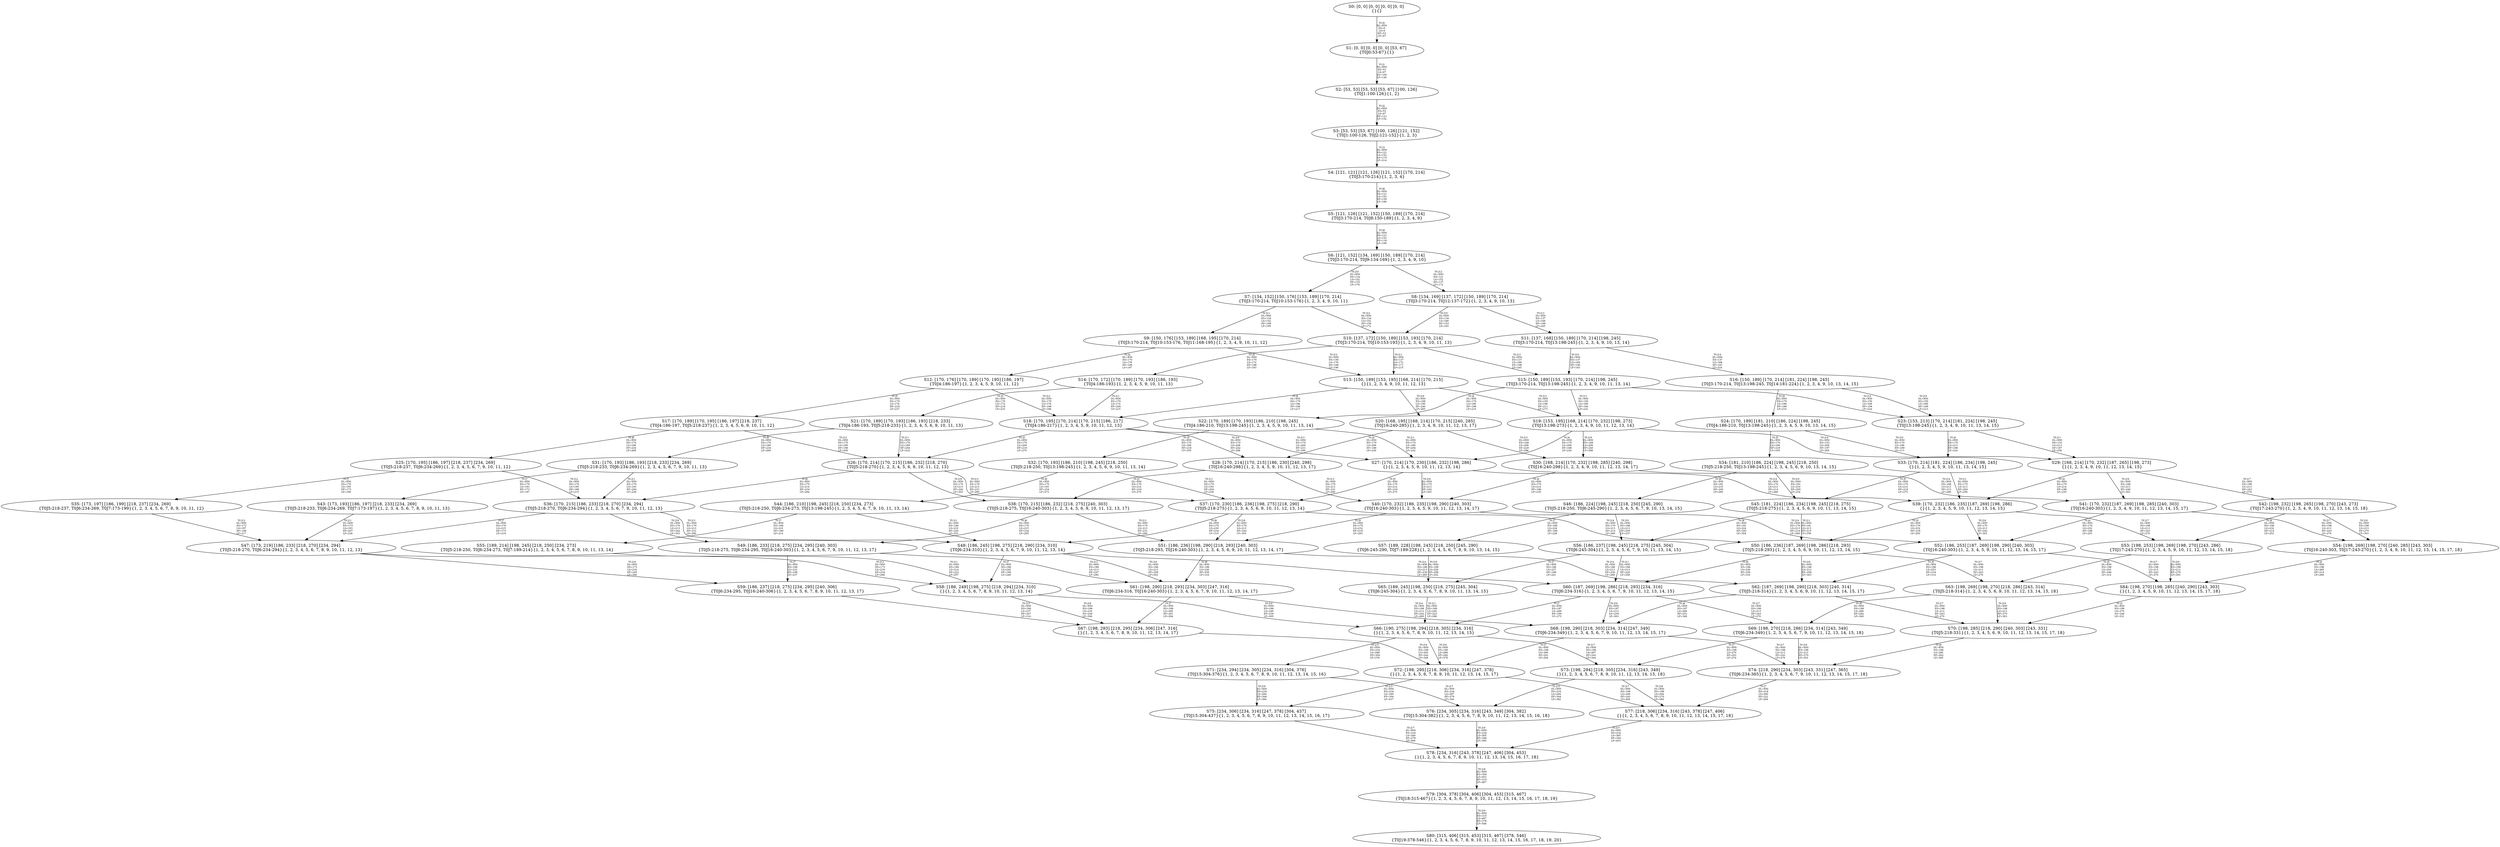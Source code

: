 digraph {
	S0[label="S0: [0, 0] [0, 0] [0, 0] [0, 0] \n{}{}"];
	S1[label="S1: [0, 0] [0, 0] [0, 0] [53, 67] \n{T0J0:53-67}{1}"];
	S2[label="S2: [53, 53] [53, 53] [53, 67] [100, 126] \n{T0J1:100-126}{1, 2}"];
	S3[label="S3: [53, 53] [53, 67] [100, 126] [121, 152] \n{T0J1:100-126, T0J2:121-152}{1, 2, 3}"];
	S4[label="S4: [121, 121] [121, 126] [121, 152] [170, 214] \n{T0J3:170-214}{1, 2, 3, 4}"];
	S5[label="S5: [121, 126] [121, 152] [150, 189] [170, 214] \n{T0J3:170-214, T0J8:150-189}{1, 2, 3, 4, 9}"];
	S6[label="S6: [121, 152] [134, 169] [150, 189] [170, 214] \n{T0J3:170-214, T0J9:134-169}{1, 2, 3, 4, 9, 10}"];
	S7[label="S7: [134, 152] [150, 176] [153, 189] [170, 214] \n{T0J3:170-214, T0J10:153-176}{1, 2, 3, 4, 9, 10, 11}"];
	S8[label="S8: [134, 169] [137, 172] [150, 189] [170, 214] \n{T0J3:170-214, T0J12:137-172}{1, 2, 3, 4, 9, 10, 13}"];
	S9[label="S9: [150, 176] [153, 189] [168, 195] [170, 214] \n{T0J3:170-214, T0J10:153-176, T0J11:168-195}{1, 2, 3, 4, 9, 10, 11, 12}"];
	S10[label="S10: [137, 172] [150, 189] [153, 193] [170, 214] \n{T0J3:170-214, T0J10:153-193}{1, 2, 3, 4, 9, 10, 11, 13}"];
	S11[label="S11: [137, 168] [150, 189] [170, 214] [198, 245] \n{T0J3:170-214, T0J13:198-245}{1, 2, 3, 4, 9, 10, 13, 14}"];
	S12[label="S12: [170, 176] [170, 189] [170, 195] [186, 197] \n{T0J4:186-197}{1, 2, 3, 4, 5, 9, 10, 11, 12}"];
	S13[label="S13: [150, 189] [153, 195] [168, 214] [170, 215] \n{}{1, 2, 3, 4, 9, 10, 11, 12, 13}"];
	S14[label="S14: [170, 172] [170, 189] [170, 193] [186, 193] \n{T0J4:186-193}{1, 2, 3, 4, 5, 9, 10, 11, 13}"];
	S15[label="S15: [150, 189] [153, 193] [170, 214] [198, 245] \n{T0J3:170-214, T0J13:198-245}{1, 2, 3, 4, 9, 10, 11, 13, 14}"];
	S16[label="S16: [150, 189] [170, 214] [181, 224] [198, 245] \n{T0J3:170-214, T0J13:198-245, T0J14:181-224}{1, 2, 3, 4, 9, 10, 13, 14, 15}"];
	S17[label="S17: [170, 189] [170, 195] [186, 197] [218, 237] \n{T0J4:186-197, T0J5:218-237}{1, 2, 3, 4, 5, 6, 9, 10, 11, 12}"];
	S18[label="S18: [170, 195] [170, 214] [170, 215] [186, 217] \n{T0J4:186-217}{1, 2, 3, 4, 5, 9, 10, 11, 12, 13}"];
	S19[label="S19: [153, 195] [168, 214] [170, 232] [198, 273] \n{T0J13:198-273}{1, 2, 3, 4, 9, 10, 11, 12, 13, 14}"];
	S20[label="S20: [168, 195] [168, 214] [170, 215] [240, 285] \n{T0J16:240-285}{1, 2, 3, 4, 9, 10, 11, 12, 13, 17}"];
	S21[label="S21: [170, 189] [170, 193] [186, 193] [218, 233] \n{T0J4:186-193, T0J5:218-233}{1, 2, 3, 4, 5, 6, 9, 10, 11, 13}"];
	S22[label="S22: [170, 189] [170, 193] [186, 210] [198, 245] \n{T0J4:186-210, T0J13:198-245}{1, 2, 3, 4, 5, 9, 10, 11, 13, 14}"];
	S23[label="S23: [153, 213] [170, 214] [181, 224] [198, 245] \n{T0J13:198-245}{1, 2, 3, 4, 9, 10, 11, 13, 14, 15}"];
	S24[label="S24: [170, 189] [181, 210] [186, 224] [198, 245] \n{T0J4:186-210, T0J13:198-245}{1, 2, 3, 4, 5, 9, 10, 13, 14, 15}"];
	S25[label="S25: [170, 195] [186, 197] [218, 237] [234, 269] \n{T0J5:218-237, T0J6:234-269}{1, 2, 3, 4, 5, 6, 7, 9, 10, 11, 12}"];
	S26[label="S26: [170, 214] [170, 215] [186, 232] [218, 270] \n{T0J5:218-270}{1, 2, 3, 4, 5, 6, 9, 10, 11, 12, 13}"];
	S27[label="S27: [170, 214] [170, 230] [186, 232] [198, 286] \n{}{1, 2, 3, 4, 5, 9, 10, 11, 12, 13, 14}"];
	S28[label="S28: [170, 214] [170, 215] [186, 230] [240, 298] \n{T0J16:240-298}{1, 2, 3, 4, 5, 9, 10, 11, 12, 13, 17}"];
	S29[label="S29: [168, 214] [170, 232] [187, 265] [198, 273] \n{}{1, 2, 3, 4, 9, 10, 11, 12, 13, 14, 15}"];
	S30[label="S30: [168, 214] [170, 232] [198, 285] [240, 298] \n{T0J16:240-298}{1, 2, 3, 4, 9, 10, 11, 12, 13, 14, 17}"];
	S31[label="S31: [170, 193] [186, 193] [218, 233] [234, 269] \n{T0J5:218-233, T0J6:234-269}{1, 2, 3, 4, 5, 6, 7, 9, 10, 11, 13}"];
	S32[label="S32: [170, 193] [186, 210] [198, 245] [218, 250] \n{T0J5:218-250, T0J13:198-245}{1, 2, 3, 4, 5, 6, 9, 10, 11, 13, 14}"];
	S33[label="S33: [170, 214] [181, 224] [186, 234] [198, 245] \n{}{1, 2, 3, 4, 5, 9, 10, 11, 13, 14, 15}"];
	S34[label="S34: [181, 210] [186, 224] [198, 245] [218, 250] \n{T0J5:218-250, T0J13:198-245}{1, 2, 3, 4, 5, 6, 9, 10, 13, 14, 15}"];
	S35[label="S35: [173, 197] [186, 199] [218, 237] [234, 269] \n{T0J5:218-237, T0J6:234-269, T0J7:173-199}{1, 2, 3, 4, 5, 6, 7, 8, 9, 10, 11, 12}"];
	S36[label="S36: [170, 215] [186, 233] [218, 270] [234, 294] \n{T0J5:218-270, T0J6:234-294}{1, 2, 3, 4, 5, 6, 7, 9, 10, 11, 12, 13}"];
	S37[label="S37: [170, 230] [186, 236] [198, 275] [218, 290] \n{T0J5:218-275}{1, 2, 3, 4, 5, 6, 9, 10, 11, 12, 13, 14}"];
	S38[label="S38: [170, 215] [186, 232] [218, 275] [240, 303] \n{T0J5:218-275, T0J16:240-303}{1, 2, 3, 4, 5, 6, 9, 10, 11, 12, 13, 17}"];
	S39[label="S39: [170, 232] [186, 235] [187, 269] [198, 286] \n{}{1, 2, 3, 4, 5, 9, 10, 11, 12, 13, 14, 15}"];
	S40[label="S40: [170, 232] [186, 235] [198, 290] [240, 303] \n{T0J16:240-303}{1, 2, 3, 4, 5, 9, 10, 11, 12, 13, 14, 17}"];
	S41[label="S41: [170, 232] [187, 269] [198, 285] [240, 303] \n{T0J16:240-303}{1, 2, 3, 4, 9, 10, 11, 12, 13, 14, 15, 17}"];
	S42[label="S42: [198, 232] [198, 265] [198, 270] [243, 273] \n{T0J17:243-270}{1, 2, 3, 4, 9, 10, 11, 12, 13, 14, 15, 18}"];
	S43[label="S43: [173, 193] [186, 197] [218, 233] [234, 269] \n{T0J5:218-233, T0J6:234-269, T0J7:173-197}{1, 2, 3, 4, 5, 6, 7, 8, 9, 10, 11, 13}"];
	S44[label="S44: [186, 210] [198, 245] [218, 250] [234, 273] \n{T0J5:218-250, T0J6:234-273, T0J13:198-245}{1, 2, 3, 4, 5, 6, 7, 9, 10, 11, 13, 14}"];
	S45[label="S45: [181, 224] [186, 234] [198, 245] [218, 275] \n{T0J5:218-275}{1, 2, 3, 4, 5, 6, 9, 10, 11, 13, 14, 15}"];
	S46[label="S46: [186, 224] [198, 245] [218, 250] [245, 290] \n{T0J5:218-250, T0J6:245-290}{1, 2, 3, 4, 5, 6, 7, 9, 10, 13, 14, 15}"];
	S47[label="S47: [173, 219] [186, 233] [218, 270] [234, 294] \n{T0J5:218-270, T0J6:234-294}{1, 2, 3, 4, 5, 6, 7, 8, 9, 10, 11, 12, 13}"];
	S48[label="S48: [186, 245] [198, 275] [218, 290] [234, 310] \n{T0J6:234-310}{1, 2, 3, 4, 5, 6, 7, 9, 10, 11, 12, 13, 14}"];
	S49[label="S49: [186, 233] [218, 275] [234, 295] [240, 303] \n{T0J5:218-275, T0J6:234-295, T0J16:240-303}{1, 2, 3, 4, 5, 6, 7, 9, 10, 11, 12, 13, 17}"];
	S50[label="S50: [186, 236] [187, 269] [198, 286] [218, 293] \n{T0J5:218-293}{1, 2, 3, 4, 5, 6, 9, 10, 11, 12, 13, 14, 15}"];
	S51[label="S51: [186, 236] [198, 290] [218, 293] [240, 303] \n{T0J5:218-293, T0J16:240-303}{1, 2, 3, 4, 5, 6, 9, 10, 11, 12, 13, 14, 17}"];
	S52[label="S52: [186, 253] [187, 269] [198, 290] [240, 303] \n{T0J16:240-303}{1, 2, 3, 4, 5, 9, 10, 11, 12, 13, 14, 15, 17}"];
	S53[label="S53: [198, 253] [198, 269] [198, 270] [243, 286] \n{T0J17:243-270}{1, 2, 3, 4, 5, 9, 10, 11, 12, 13, 14, 15, 18}"];
	S54[label="S54: [198, 269] [198, 270] [240, 285] [243, 303] \n{T0J16:240-303, T0J17:243-270}{1, 2, 3, 4, 9, 10, 11, 12, 13, 14, 15, 17, 18}"];
	S55[label="S55: [189, 214] [198, 245] [218, 250] [234, 273] \n{T0J5:218-250, T0J6:234-273, T0J7:189-214}{1, 2, 3, 4, 5, 6, 7, 8, 9, 10, 11, 13, 14}"];
	S56[label="S56: [186, 237] [198, 245] [218, 275] [245, 304] \n{T0J6:245-304}{1, 2, 3, 4, 5, 6, 7, 9, 10, 11, 13, 14, 15}"];
	S57[label="S57: [189, 228] [198, 245] [218, 250] [245, 290] \n{T0J6:245-290, T0J7:189-228}{1, 2, 3, 4, 5, 6, 7, 8, 9, 10, 13, 14, 15}"];
	S58[label="S58: [186, 249] [198, 275] [218, 294] [234, 310] \n{}{1, 2, 3, 4, 5, 6, 7, 8, 9, 10, 11, 12, 13, 14}"];
	S59[label="S59: [186, 237] [218, 275] [234, 295] [240, 306] \n{T0J6:234-295, T0J16:240-306}{1, 2, 3, 4, 5, 6, 7, 8, 9, 10, 11, 12, 13, 17}"];
	S60[label="S60: [187, 269] [198, 286] [218, 293] [234, 316] \n{T0J6:234-316}{1, 2, 3, 4, 5, 6, 7, 9, 10, 11, 12, 13, 14, 15}"];
	S61[label="S61: [198, 290] [218, 293] [234, 303] [247, 316] \n{T0J6:234-316, T0J16:240-303}{1, 2, 3, 4, 5, 6, 7, 9, 10, 11, 12, 13, 14, 17}"];
	S62[label="S62: [187, 269] [198, 290] [218, 303] [240, 314] \n{T0J5:218-314}{1, 2, 3, 4, 5, 6, 9, 10, 11, 12, 13, 14, 15, 17}"];
	S63[label="S63: [198, 269] [198, 270] [218, 286] [243, 314] \n{T0J5:218-314}{1, 2, 3, 4, 5, 6, 9, 10, 11, 12, 13, 14, 15, 18}"];
	S64[label="S64: [198, 270] [198, 285] [240, 290] [243, 303] \n{}{1, 2, 3, 4, 5, 9, 10, 11, 12, 13, 14, 15, 17, 18}"];
	S65[label="S65: [189, 245] [198, 250] [218, 275] [245, 304] \n{T0J6:245-304}{1, 2, 3, 4, 5, 6, 7, 8, 9, 10, 11, 13, 14, 15}"];
	S66[label="S66: [190, 275] [198, 294] [218, 305] [234, 316] \n{}{1, 2, 3, 4, 5, 6, 7, 8, 9, 10, 11, 12, 13, 14, 15}"];
	S67[label="S67: [198, 293] [218, 295] [234, 306] [247, 316] \n{}{1, 2, 3, 4, 5, 6, 7, 8, 9, 10, 11, 12, 13, 14, 17}"];
	S68[label="S68: [198, 290] [218, 303] [234, 314] [247, 349] \n{T0J6:234-349}{1, 2, 3, 4, 5, 6, 7, 9, 10, 11, 12, 13, 14, 15, 17}"];
	S69[label="S69: [198, 270] [218, 286] [234, 314] [243, 349] \n{T0J6:234-349}{1, 2, 3, 4, 5, 6, 7, 9, 10, 11, 12, 13, 14, 15, 18}"];
	S70[label="S70: [198, 285] [218, 290] [240, 303] [243, 331] \n{T0J5:218-331}{1, 2, 3, 4, 5, 6, 9, 10, 11, 12, 13, 14, 15, 17, 18}"];
	S71[label="S71: [234, 294] [234, 305] [234, 316] [304, 376] \n{T0J15:304-376}{1, 2, 3, 4, 5, 6, 7, 8, 9, 10, 11, 12, 13, 14, 15, 16}"];
	S72[label="S72: [198, 295] [218, 306] [234, 316] [247, 378] \n{}{1, 2, 3, 4, 5, 6, 7, 8, 9, 10, 11, 12, 13, 14, 15, 17}"];
	S73[label="S73: [198, 294] [218, 305] [234, 316] [243, 349] \n{}{1, 2, 3, 4, 5, 6, 7, 8, 9, 10, 11, 12, 13, 14, 15, 18}"];
	S74[label="S74: [218, 290] [234, 303] [243, 331] [247, 365] \n{T0J6:234-365}{1, 2, 3, 4, 5, 6, 7, 9, 10, 11, 12, 13, 14, 15, 17, 18}"];
	S75[label="S75: [234, 306] [234, 316] [247, 378] [304, 437] \n{T0J15:304-437}{1, 2, 3, 4, 5, 6, 7, 8, 9, 10, 11, 12, 13, 14, 15, 16, 17}"];
	S76[label="S76: [234, 305] [234, 316] [243, 349] [304, 382] \n{T0J15:304-382}{1, 2, 3, 4, 5, 6, 7, 8, 9, 10, 11, 12, 13, 14, 15, 16, 18}"];
	S77[label="S77: [218, 306] [234, 316] [243, 378] [247, 406] \n{}{1, 2, 3, 4, 5, 6, 7, 8, 9, 10, 11, 12, 13, 14, 15, 17, 18}"];
	S78[label="S78: [234, 316] [243, 378] [247, 406] [304, 453] \n{}{1, 2, 3, 4, 5, 6, 7, 8, 9, 10, 11, 12, 13, 14, 15, 16, 17, 18}"];
	S79[label="S79: [304, 378] [304, 406] [304, 453] [315, 467] \n{T0J18:315-467}{1, 2, 3, 4, 5, 6, 7, 8, 9, 10, 11, 12, 13, 14, 15, 16, 17, 18, 19}"];
	S80[label="S80: [315, 406] [315, 453] [315, 467] [378, 546] \n{T0J19:378-546}{1, 2, 3, 4, 5, 6, 7, 8, 9, 10, 11, 12, 13, 14, 15, 16, 17, 18, 19, 20}"];
	S0 -> S1[label="T0 J0\nDL=850\nES=0\nLS=0\nEF=53\nLF=67",fontsize=8];
	S1 -> S2[label="T0 J1\nDL=850\nES=53\nLS=67\nEF=100\nLF=126",fontsize=8];
	S2 -> S3[label="T0 J2\nDL=850\nES=53\nLS=67\nEF=121\nLF=152",fontsize=8];
	S3 -> S4[label="T0 J3\nDL=850\nES=121\nLS=152\nEF=170\nLF=214",fontsize=8];
	S4 -> S5[label="T0 J8\nDL=850\nES=121\nLS=152\nEF=150\nLF=189",fontsize=8];
	S5 -> S6[label="T0 J9\nDL=850\nES=121\nLS=152\nEF=134\nLF=169",fontsize=8];
	S6 -> S7[label="T0 J10\nDL=850\nES=134\nLS=152\nEF=153\nLF=176",fontsize=8];
	S6 -> S8[label="T0 J12\nDL=850\nES=121\nLS=152\nEF=137\nLF=172",fontsize=8];
	S7 -> S9[label="T0 J11\nDL=850\nES=134\nLS=152\nEF=168\nLF=195",fontsize=8];
	S7 -> S10[label="T0 J12\nDL=850\nES=134\nLS=152\nEF=150\nLF=172",fontsize=8];
	S8 -> S10[label="T0 J10\nDL=850\nES=134\nLS=169\nEF=153\nLF=193",fontsize=8];
	S8 -> S11[label="T0 J13\nDL=850\nES=137\nLS=168\nEF=198\nLF=245",fontsize=8];
	S9 -> S12[label="T0 J4\nDL=850\nES=170\nLS=176\nEF=186\nLF=197",fontsize=8];
	S9 -> S13[label="T0 J12\nDL=850\nES=150\nLS=176\nEF=166\nLF=196",fontsize=8];
	S10 -> S14[label="T0 J4\nDL=850\nES=170\nLS=172\nEF=186\nLF=193",fontsize=8];
	S10 -> S13[label="T0 J11\nDL=850\nES=137\nLS=172\nEF=171\nLF=215",fontsize=8];
	S10 -> S15[label="T0 J13\nDL=850\nES=137\nLS=168\nEF=198\nLF=245",fontsize=8];
	S11 -> S15[label="T0 J10\nDL=850\nES=137\nLS=169\nEF=156\nLF=193",fontsize=8];
	S11 -> S16[label="T0 J14\nDL=850\nES=137\nLS=168\nEF=181\nLF=224",fontsize=8];
	S12 -> S17[label="T0 J5\nDL=850\nES=170\nLS=176\nEF=218\nLF=237",fontsize=8];
	S12 -> S18[label="T0 J12\nDL=850\nES=170\nLS=176\nEF=186\nLF=196",fontsize=8];
	S13 -> S18[label="T0 J4\nDL=850\nES=170\nLS=196\nEF=186\nLF=217",fontsize=8];
	S13 -> S19[label="T0 J13\nDL=850\nES=150\nLS=196\nEF=211\nLF=273",fontsize=8];
	S13 -> S20[label="T0 J16\nDL=850\nES=168\nLS=195\nEF=240\nLF=285",fontsize=8];
	S14 -> S21[label="T0 J5\nDL=850\nES=170\nLS=172\nEF=218\nLF=233",fontsize=8];
	S14 -> S18[label="T0 J11\nDL=850\nES=170\nLS=172\nEF=204\nLF=215",fontsize=8];
	S15 -> S22[label="T0 J4\nDL=850\nES=170\nLS=189\nEF=186\nLF=210",fontsize=8];
	S15 -> S19[label="T0 J11\nDL=850\nES=150\nLS=189\nEF=184\nLF=232",fontsize=8];
	S15 -> S23[label="T0 J14\nDL=850\nES=150\nLS=168\nEF=194\nLF=224",fontsize=8];
	S16 -> S24[label="T0 J4\nDL=850\nES=170\nLS=189\nEF=186\nLF=210",fontsize=8];
	S16 -> S23[label="T0 J10\nDL=850\nES=150\nLS=189\nEF=169\nLF=213",fontsize=8];
	S17 -> S25[label="T0 J6\nDL=850\nES=170\nLS=189\nEF=234\nLF=269",fontsize=8];
	S17 -> S26[label="T0 J12\nDL=850\nES=170\nLS=189\nEF=186\nLF=209",fontsize=8];
	S18 -> S26[label="T0 J5\nDL=850\nES=170\nLS=209\nEF=218\nLF=270",fontsize=8];
	S18 -> S27[label="T0 J13\nDL=850\nES=170\nLS=209\nEF=231\nLF=286",fontsize=8];
	S18 -> S28[label="T0 J16\nDL=850\nES=170\nLS=208\nEF=242\nLF=298",fontsize=8];
	S19 -> S27[label="T0 J4\nDL=850\nES=170\nLS=209\nEF=186\nLF=230",fontsize=8];
	S19 -> S29[label="T0 J14\nDL=850\nES=153\nLS=209\nEF=197\nLF=265",fontsize=8];
	S19 -> S30[label="T0 J16\nDL=850\nES=168\nLS=208\nEF=240\nLF=298",fontsize=8];
	S20 -> S28[label="T0 J4\nDL=850\nES=170\nLS=209\nEF=186\nLF=230",fontsize=8];
	S20 -> S30[label="T0 J13\nDL=850\nES=168\nLS=209\nEF=229\nLF=286",fontsize=8];
	S21 -> S31[label="T0 J6\nDL=850\nES=170\nLS=189\nEF=234\nLF=269",fontsize=8];
	S21 -> S26[label="T0 J11\nDL=850\nES=170\nLS=189\nEF=204\nLF=232",fontsize=8];
	S22 -> S32[label="T0 J5\nDL=850\nES=170\nLS=189\nEF=218\nLF=250",fontsize=8];
	S22 -> S27[label="T0 J11\nDL=850\nES=170\nLS=189\nEF=204\nLF=232",fontsize=8];
	S23 -> S33[label="T0 J4\nDL=850\nES=170\nLS=213\nEF=186\nLF=234",fontsize=8];
	S23 -> S29[label="T0 J11\nDL=850\nES=153\nLS=213\nEF=187\nLF=256",fontsize=8];
	S24 -> S34[label="T0 J5\nDL=850\nES=170\nLS=189\nEF=218\nLF=250",fontsize=8];
	S24 -> S33[label="T0 J10\nDL=850\nES=170\nLS=189\nEF=189\nLF=213",fontsize=8];
	S25 -> S35[label="T0 J7\nDL=850\nES=170\nLS=195\nEF=173\nLF=199",fontsize=8];
	S25 -> S36[label="T0 J12\nDL=850\nES=170\nLS=195\nEF=186\nLF=215",fontsize=8];
	S26 -> S36[label="T0 J6\nDL=850\nES=170\nLS=214\nEF=234\nLF=294",fontsize=8];
	S26 -> S37[label="T0 J13\nDL=850\nES=170\nLS=213\nEF=231\nLF=290",fontsize=8];
	S26 -> S38[label="T0 J16\nDL=850\nES=170\nLS=213\nEF=242\nLF=303",fontsize=8];
	S27 -> S37[label="T0 J5\nDL=850\nES=170\nLS=214\nEF=218\nLF=275",fontsize=8];
	S27 -> S39[label="T0 J14\nDL=850\nES=170\nLS=213\nEF=214\nLF=269",fontsize=8];
	S27 -> S40[label="T0 J16\nDL=850\nES=170\nLS=213\nEF=242\nLF=303",fontsize=8];
	S28 -> S38[label="T0 J5\nDL=850\nES=170\nLS=214\nEF=218\nLF=275",fontsize=8];
	S28 -> S40[label="T0 J13\nDL=850\nES=170\nLS=213\nEF=231\nLF=290",fontsize=8];
	S29 -> S39[label="T0 J4\nDL=850\nES=170\nLS=214\nEF=186\nLF=235",fontsize=8];
	S29 -> S41[label="T0 J16\nDL=850\nES=168\nLS=213\nEF=240\nLF=303",fontsize=8];
	S29 -> S42[label="T0 J17\nDL=850\nES=198\nLS=213\nEF=243\nLF=270",fontsize=8];
	S30 -> S40[label="T0 J4\nDL=850\nES=170\nLS=214\nEF=186\nLF=235",fontsize=8];
	S30 -> S41[label="T0 J14\nDL=850\nES=168\nLS=213\nEF=212\nLF=269",fontsize=8];
	S31 -> S43[label="T0 J7\nDL=850\nES=170\nLS=193\nEF=173\nLF=197",fontsize=8];
	S31 -> S36[label="T0 J11\nDL=850\nES=170\nLS=193\nEF=204\nLF=236",fontsize=8];
	S32 -> S44[label="T0 J6\nDL=850\nES=170\nLS=193\nEF=234\nLF=273",fontsize=8];
	S32 -> S37[label="T0 J11\nDL=850\nES=170\nLS=193\nEF=204\nLF=236",fontsize=8];
	S33 -> S45[label="T0 J5\nDL=850\nES=170\nLS=214\nEF=218\nLF=275",fontsize=8];
	S33 -> S39[label="T0 J11\nDL=850\nES=170\nLS=213\nEF=204\nLF=256",fontsize=8];
	S34 -> S46[label="T0 J6\nDL=850\nES=181\nLS=210\nEF=245\nLF=290",fontsize=8];
	S34 -> S45[label="T0 J10\nDL=850\nES=181\nLS=210\nEF=200\nLF=234",fontsize=8];
	S35 -> S47[label="T0 J12\nDL=850\nES=173\nLS=197\nEF=189\nLF=217",fontsize=8];
	S36 -> S47[label="T0 J7\nDL=850\nES=170\nLS=215\nEF=173\nLF=219",fontsize=8];
	S36 -> S48[label="T0 J13\nDL=850\nES=170\nLS=213\nEF=231\nLF=290",fontsize=8];
	S36 -> S49[label="T0 J16\nDL=850\nES=170\nLS=213\nEF=242\nLF=303",fontsize=8];
	S37 -> S48[label="T0 J6\nDL=850\nES=170\nLS=230\nEF=234\nLF=310",fontsize=8];
	S37 -> S50[label="T0 J14\nDL=850\nES=170\nLS=213\nEF=214\nLF=269",fontsize=8];
	S37 -> S51[label="T0 J16\nDL=850\nES=170\nLS=213\nEF=242\nLF=303",fontsize=8];
	S38 -> S49[label="T0 J6\nDL=850\nES=170\nLS=215\nEF=234\nLF=295",fontsize=8];
	S38 -> S51[label="T0 J13\nDL=850\nES=170\nLS=213\nEF=231\nLF=290",fontsize=8];
	S39 -> S50[label="T0 J5\nDL=850\nES=170\nLS=232\nEF=218\nLF=293",fontsize=8];
	S39 -> S52[label="T0 J16\nDL=850\nES=170\nLS=213\nEF=242\nLF=303",fontsize=8];
	S39 -> S53[label="T0 J17\nDL=850\nES=198\nLS=213\nEF=243\nLF=270",fontsize=8];
	S40 -> S51[label="T0 J5\nDL=850\nES=170\nLS=232\nEF=218\nLF=293",fontsize=8];
	S40 -> S52[label="T0 J14\nDL=850\nES=170\nLS=213\nEF=214\nLF=269",fontsize=8];
	S41 -> S52[label="T0 J4\nDL=850\nES=170\nLS=232\nEF=186\nLF=253",fontsize=8];
	S41 -> S54[label="T0 J17\nDL=850\nES=198\nLS=213\nEF=243\nLF=270",fontsize=8];
	S42 -> S53[label="T0 J4\nDL=850\nES=198\nLS=232\nEF=214\nLF=253",fontsize=8];
	S42 -> S54[label="T0 J16\nDL=850\nES=198\nLS=213\nEF=270\nLF=303",fontsize=8];
	S43 -> S47[label="T0 J11\nDL=850\nES=173\nLS=193\nEF=207\nLF=236",fontsize=8];
	S44 -> S55[label="T0 J7\nDL=850\nES=186\nLS=210\nEF=189\nLF=214",fontsize=8];
	S44 -> S48[label="T0 J11\nDL=850\nES=186\nLS=210\nEF=220\nLF=253",fontsize=8];
	S45 -> S56[label="T0 J6\nDL=850\nES=181\nLS=224\nEF=245\nLF=304",fontsize=8];
	S45 -> S50[label="T0 J11\nDL=850\nES=181\nLS=213\nEF=215\nLF=256",fontsize=8];
	S46 -> S57[label="T0 J7\nDL=850\nES=186\nLS=224\nEF=189\nLF=228",fontsize=8];
	S46 -> S56[label="T0 J10\nDL=850\nES=186\nLS=213\nEF=205\nLF=237",fontsize=8];
	S47 -> S58[label="T0 J13\nDL=850\nES=173\nLS=219\nEF=234\nLF=296",fontsize=8];
	S47 -> S59[label="T0 J16\nDL=850\nES=173\nLS=216\nEF=245\nLF=306",fontsize=8];
	S48 -> S58[label="T0 J7\nDL=850\nES=186\nLS=245\nEF=189\nLF=249",fontsize=8];
	S48 -> S60[label="T0 J14\nDL=850\nES=186\nLS=213\nEF=230\nLF=269",fontsize=8];
	S48 -> S61[label="T0 J16\nDL=850\nES=186\nLS=213\nEF=258\nLF=303",fontsize=8];
	S49 -> S59[label="T0 J7\nDL=850\nES=186\nLS=233\nEF=189\nLF=237",fontsize=8];
	S49 -> S61[label="T0 J13\nDL=850\nES=186\nLS=213\nEF=247\nLF=290",fontsize=8];
	S50 -> S60[label="T0 J6\nDL=850\nES=186\nLS=236\nEF=250\nLF=316",fontsize=8];
	S50 -> S62[label="T0 J16\nDL=850\nES=186\nLS=213\nEF=258\nLF=303",fontsize=8];
	S50 -> S63[label="T0 J17\nDL=850\nES=198\nLS=213\nEF=243\nLF=270",fontsize=8];
	S51 -> S61[label="T0 J6\nDL=850\nES=186\nLS=236\nEF=250\nLF=316",fontsize=8];
	S51 -> S62[label="T0 J14\nDL=850\nES=186\nLS=213\nEF=230\nLF=269",fontsize=8];
	S52 -> S62[label="T0 J5\nDL=850\nES=186\nLS=253\nEF=234\nLF=314",fontsize=8];
	S52 -> S64[label="T0 J17\nDL=850\nES=198\nLS=213\nEF=243\nLF=270",fontsize=8];
	S53 -> S63[label="T0 J5\nDL=850\nES=198\nLS=253\nEF=246\nLF=314",fontsize=8];
	S53 -> S64[label="T0 J16\nDL=850\nES=198\nLS=213\nEF=270\nLF=303",fontsize=8];
	S54 -> S64[label="T0 J4\nDL=850\nES=198\nLS=269\nEF=214\nLF=290",fontsize=8];
	S55 -> S58[label="T0 J11\nDL=850\nES=189\nLS=214\nEF=223\nLF=257",fontsize=8];
	S56 -> S65[label="T0 J7\nDL=850\nES=186\nLS=237\nEF=189\nLF=241",fontsize=8];
	S56 -> S60[label="T0 J11\nDL=850\nES=186\nLS=213\nEF=220\nLF=256",fontsize=8];
	S57 -> S65[label="T0 J10\nDL=850\nES=189\nLS=228\nEF=208\nLF=252",fontsize=8];
	S58 -> S66[label="T0 J14\nDL=850\nES=186\nLS=249\nEF=230\nLF=305",fontsize=8];
	S58 -> S67[label="T0 J16\nDL=850\nES=186\nLS=216\nEF=258\nLF=306",fontsize=8];
	S59 -> S67[label="T0 J13\nDL=850\nES=186\nLS=237\nEF=247\nLF=314",fontsize=8];
	S60 -> S66[label="T0 J7\nDL=850\nES=187\nLS=269\nEF=190\nLF=273",fontsize=8];
	S60 -> S68[label="T0 J16\nDL=850\nES=187\nLS=213\nEF=259\nLF=303",fontsize=8];
	S60 -> S69[label="T0 J17\nDL=850\nES=198\nLS=213\nEF=243\nLF=270",fontsize=8];
	S61 -> S67[label="T0 J7\nDL=850\nES=198\nLS=290\nEF=201\nLF=294",fontsize=8];
	S61 -> S68[label="T0 J14\nDL=850\nES=198\nLS=213\nEF=242\nLF=269",fontsize=8];
	S62 -> S68[label="T0 J6\nDL=850\nES=187\nLS=269\nEF=251\nLF=349",fontsize=8];
	S62 -> S70[label="T0 J17\nDL=850\nES=198\nLS=213\nEF=243\nLF=270",fontsize=8];
	S63 -> S69[label="T0 J6\nDL=850\nES=198\nLS=269\nEF=262\nLF=349",fontsize=8];
	S63 -> S70[label="T0 J16\nDL=850\nES=198\nLS=213\nEF=270\nLF=303",fontsize=8];
	S64 -> S70[label="T0 J5\nDL=850\nES=198\nLS=270\nEF=246\nLF=331",fontsize=8];
	S65 -> S66[label="T0 J11\nDL=850\nES=189\nLS=245\nEF=223\nLF=288",fontsize=8];
	S66 -> S71[label="T0 J15\nDL=850\nES=234\nLS=288\nEF=304\nLF=376",fontsize=8];
	S66 -> S72[label="T0 J16\nDL=850\nES=190\nLS=288\nEF=262\nLF=378",fontsize=8];
	S66 -> S73[label="T0 J17\nDL=850\nES=198\nLS=287\nEF=243\nLF=344",fontsize=8];
	S67 -> S72[label="T0 J14\nDL=850\nES=198\nLS=293\nEF=242\nLF=349",fontsize=8];
	S68 -> S72[label="T0 J7\nDL=850\nES=198\nLS=290\nEF=201\nLF=294",fontsize=8];
	S68 -> S74[label="T0 J17\nDL=850\nES=198\nLS=213\nEF=243\nLF=270",fontsize=8];
	S69 -> S73[label="T0 J7\nDL=850\nES=198\nLS=270\nEF=201\nLF=274",fontsize=8];
	S69 -> S74[label="T0 J16\nDL=850\nES=198\nLS=213\nEF=270\nLF=303",fontsize=8];
	S70 -> S74[label="T0 J6\nDL=850\nES=198\nLS=285\nEF=262\nLF=365",fontsize=8];
	S71 -> S75[label="T0 J16\nDL=850\nES=234\nLS=294\nEF=306\nLF=384",fontsize=8];
	S71 -> S76[label="T0 J17\nDL=850\nES=234\nLS=287\nEF=279\nLF=344",fontsize=8];
	S72 -> S75[label="T0 J15\nDL=850\nES=234\nLS=349\nEF=304\nLF=437",fontsize=8];
	S72 -> S77[label="T0 J17\nDL=850\nES=198\nLS=349\nEF=243\nLF=406",fontsize=8];
	S73 -> S76[label="T0 J15\nDL=850\nES=234\nLS=294\nEF=304\nLF=382",fontsize=8];
	S73 -> S77[label="T0 J16\nDL=850\nES=198\nLS=294\nEF=270\nLF=384",fontsize=8];
	S74 -> S77[label="T0 J7\nDL=850\nES=218\nLS=290\nEF=221\nLF=294",fontsize=8];
	S75 -> S78[label="T0 J17\nDL=850\nES=234\nLS=349\nEF=279\nLF=406",fontsize=8];
	S76 -> S78[label="T0 J16\nDL=850\nES=234\nLS=305\nEF=306\nLF=395",fontsize=8];
	S77 -> S78[label="T0 J15\nDL=850\nES=234\nLS=365\nEF=304\nLF=453",fontsize=8];
	S78 -> S79[label="T0 J18\nDL=850\nES=304\nLS=453\nEF=315\nLF=467",fontsize=8];
	S79 -> S80[label="T0 J19\nDL=850\nES=315\nLS=467\nEF=378\nLF=546",fontsize=8];
}
